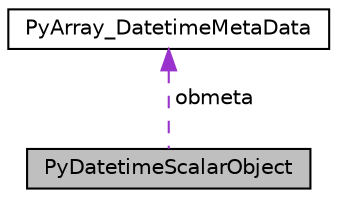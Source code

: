 digraph "PyDatetimeScalarObject"
{
 // LATEX_PDF_SIZE
  edge [fontname="Helvetica",fontsize="10",labelfontname="Helvetica",labelfontsize="10"];
  node [fontname="Helvetica",fontsize="10",shape=record];
  Node1 [label="PyDatetimeScalarObject",height=0.2,width=0.4,color="black", fillcolor="grey75", style="filled", fontcolor="black",tooltip=" "];
  Node2 -> Node1 [dir="back",color="darkorchid3",fontsize="10",style="dashed",label=" obmeta" ,fontname="Helvetica"];
  Node2 [label="PyArray_DatetimeMetaData",height=0.2,width=0.4,color="black", fillcolor="white", style="filled",URL="$structPyArray__DatetimeMetaData.html",tooltip=" "];
}

